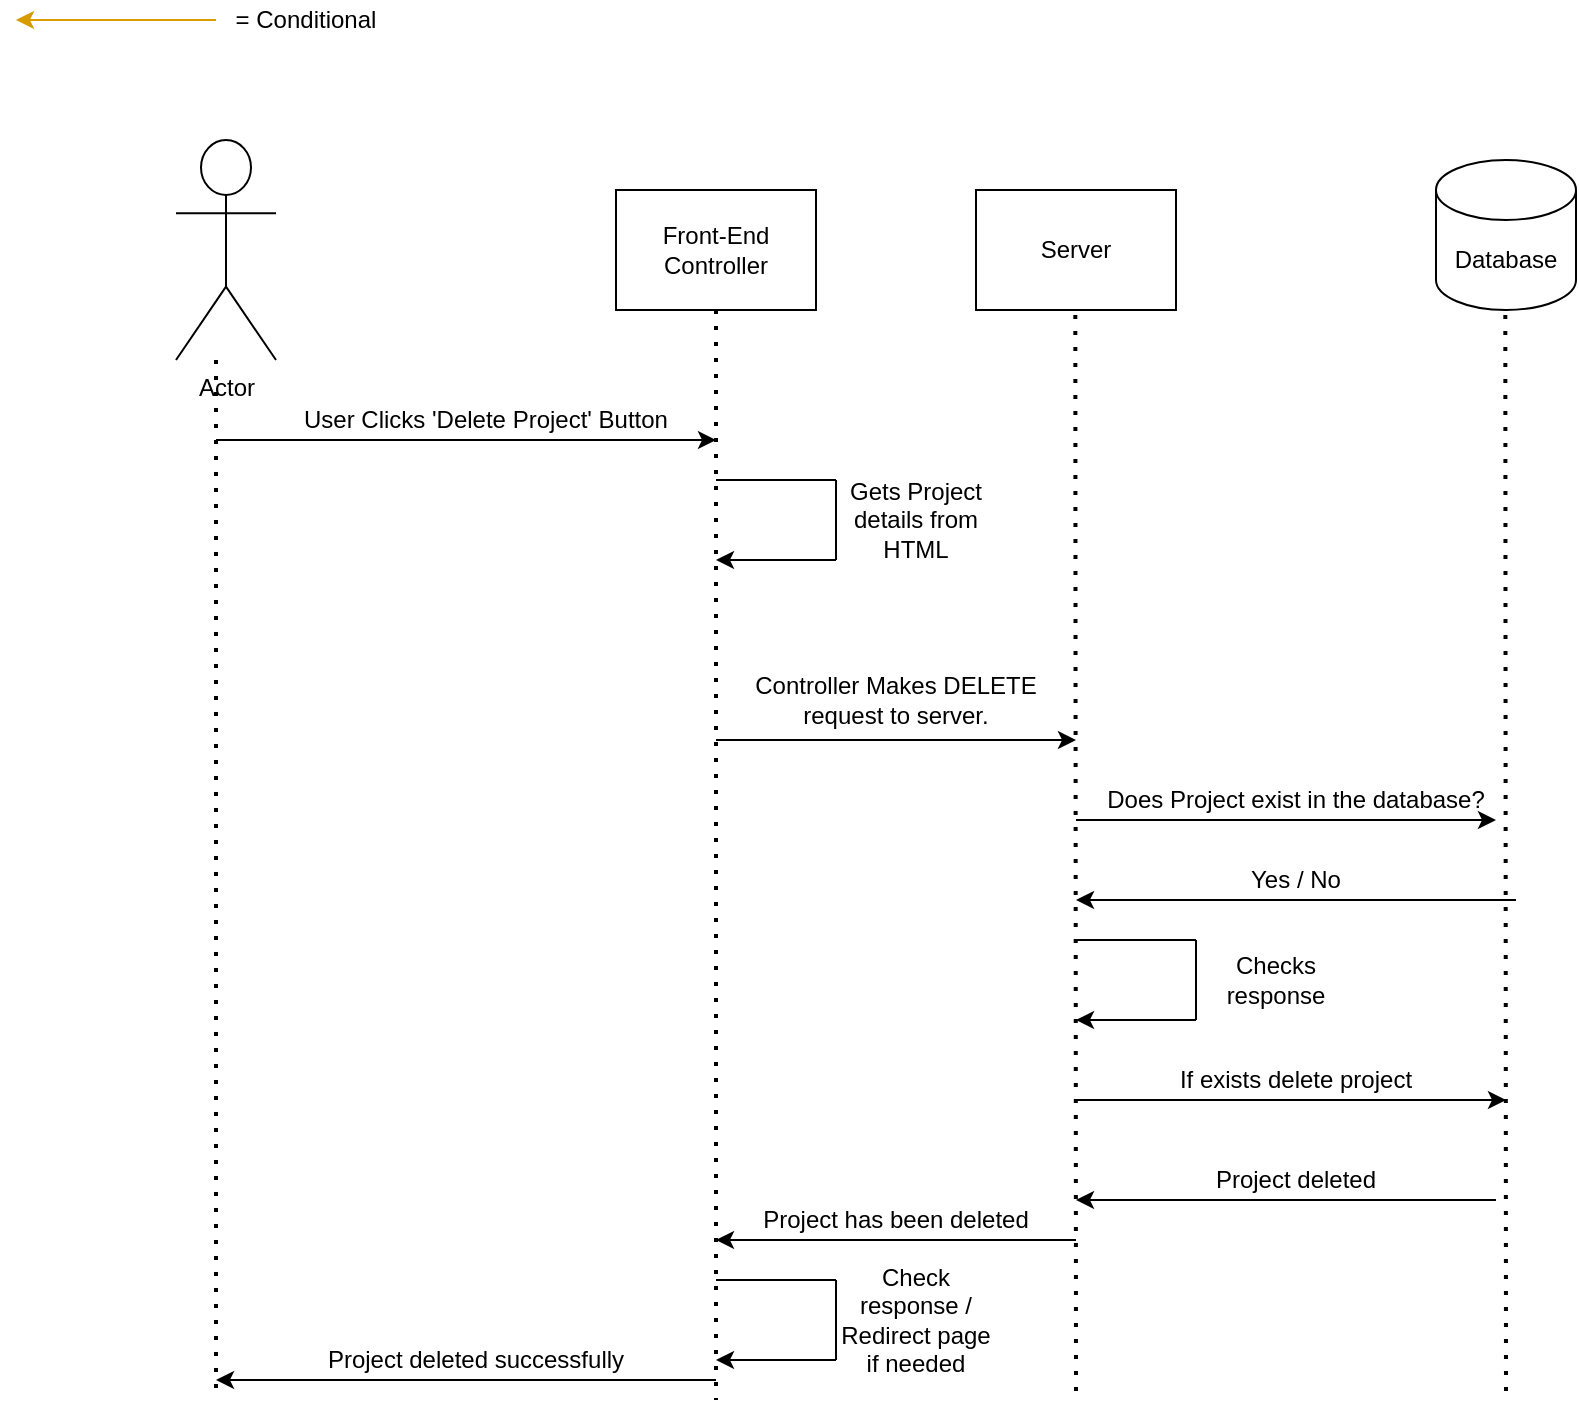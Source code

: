 <mxfile version="14.2.9" type="device"><diagram id="gLwwRTHM_sax4v1_5Uqf" name="Page-1"><mxGraphModel dx="1635" dy="906" grid="1" gridSize="10" guides="1" tooltips="1" connect="1" arrows="1" fold="1" page="1" pageScale="1" pageWidth="850" pageHeight="1100" math="0" shadow="0"><root><mxCell id="0"/><mxCell id="1" parent="0"/><mxCell id="o1XTGOo5_ii0ce84xoPS-1" value="Actor" style="shape=umlActor;verticalLabelPosition=bottom;verticalAlign=top;html=1;outlineConnect=0;" parent="1" vertex="1"><mxGeometry x="120" y="90" width="50" height="110" as="geometry"/></mxCell><mxCell id="o1XTGOo5_ii0ce84xoPS-9" value="Front-End Controller" style="rounded=0;whiteSpace=wrap;html=1;" parent="1" vertex="1"><mxGeometry x="340" y="115" width="100" height="60" as="geometry"/></mxCell><mxCell id="o1XTGOo5_ii0ce84xoPS-10" value="" style="endArrow=none;dashed=1;html=1;dashPattern=1 3;strokeWidth=2;" parent="1" edge="1"><mxGeometry width="50" height="50" relative="1" as="geometry"><mxPoint x="140" y="200" as="sourcePoint"/><mxPoint x="140" y="720" as="targetPoint"/></mxGeometry></mxCell><mxCell id="o1XTGOo5_ii0ce84xoPS-12" value="" style="endArrow=classic;html=1;" parent="1" edge="1"><mxGeometry width="50" height="50" relative="1" as="geometry"><mxPoint x="140" y="240" as="sourcePoint"/><mxPoint x="390" y="240" as="targetPoint"/></mxGeometry></mxCell><mxCell id="o1XTGOo5_ii0ce84xoPS-13" value="" style="endArrow=none;dashed=1;html=1;dashPattern=1 3;strokeWidth=2;exitX=0.5;exitY=1;exitDx=0;exitDy=0;" parent="1" source="o1XTGOo5_ii0ce84xoPS-9" edge="1"><mxGeometry width="50" height="50" relative="1" as="geometry"><mxPoint x="460" y="200" as="sourcePoint"/><mxPoint x="390" y="720" as="targetPoint"/></mxGeometry></mxCell><mxCell id="o1XTGOo5_ii0ce84xoPS-14" value="User Clicks 'Delete Project' Button" style="text;html=1;strokeColor=none;fillColor=none;align=center;verticalAlign=middle;whiteSpace=wrap;rounded=0;" parent="1" vertex="1"><mxGeometry x="175" y="220" width="200" height="20" as="geometry"/></mxCell><mxCell id="o1XTGOo5_ii0ce84xoPS-20" value="Server" style="rounded=0;whiteSpace=wrap;html=1;" parent="1" vertex="1"><mxGeometry x="520" y="115" width="100" height="60" as="geometry"/></mxCell><mxCell id="o1XTGOo5_ii0ce84xoPS-31" value="" style="endArrow=classic;html=1;" parent="1" edge="1"><mxGeometry width="50" height="50" relative="1" as="geometry"><mxPoint x="390" y="390" as="sourcePoint"/><mxPoint x="570" y="390" as="targetPoint"/></mxGeometry></mxCell><mxCell id="o1XTGOo5_ii0ce84xoPS-32" value="" style="endArrow=none;dashed=1;html=1;dashPattern=1 3;strokeWidth=2;exitX=0.5;exitY=1;exitDx=0;exitDy=0;" parent="1" edge="1"><mxGeometry width="50" height="50" relative="1" as="geometry"><mxPoint x="569.66" y="177.5" as="sourcePoint"/><mxPoint x="570" y="720" as="targetPoint"/></mxGeometry></mxCell><mxCell id="o1XTGOo5_ii0ce84xoPS-33" value="Controller Makes DELETE request to server." style="text;html=1;strokeColor=none;fillColor=none;align=center;verticalAlign=middle;whiteSpace=wrap;rounded=0;" parent="1" vertex="1"><mxGeometry x="390" y="350" width="180" height="40" as="geometry"/></mxCell><mxCell id="o1XTGOo5_ii0ce84xoPS-35" value="Database" style="shape=cylinder3;whiteSpace=wrap;html=1;boundedLbl=1;backgroundOutline=1;size=15;" parent="1" vertex="1"><mxGeometry x="750" y="100" width="70" height="75" as="geometry"/></mxCell><mxCell id="o1XTGOo5_ii0ce84xoPS-37" value="" style="endArrow=none;dashed=1;html=1;dashPattern=1 3;strokeWidth=2;exitX=0.5;exitY=1;exitDx=0;exitDy=0;" parent="1" edge="1"><mxGeometry width="50" height="50" relative="1" as="geometry"><mxPoint x="784.66" y="177.5" as="sourcePoint"/><mxPoint x="785" y="720" as="targetPoint"/></mxGeometry></mxCell><mxCell id="o1XTGOo5_ii0ce84xoPS-48" style="edgeStyle=orthogonalEdgeStyle;rounded=0;orthogonalLoop=1;jettySize=auto;html=1;fillColor=#ffe6cc;strokeColor=#d79b00;" parent="1" source="o1XTGOo5_ii0ce84xoPS-46" edge="1"><mxGeometry relative="1" as="geometry"><mxPoint x="40" y="30" as="targetPoint"/></mxGeometry></mxCell><mxCell id="o1XTGOo5_ii0ce84xoPS-46" value="= Conditional" style="text;html=1;strokeColor=none;fillColor=none;align=center;verticalAlign=middle;whiteSpace=wrap;rounded=0;" parent="1" vertex="1"><mxGeometry x="140" y="20" width="90" height="20" as="geometry"/></mxCell><mxCell id="o1XTGOo5_ii0ce84xoPS-59" value="" style="endArrow=none;html=1;" parent="1" edge="1"><mxGeometry width="50" height="50" relative="1" as="geometry"><mxPoint x="450" y="660" as="sourcePoint"/><mxPoint x="390" y="660" as="targetPoint"/></mxGeometry></mxCell><mxCell id="o1XTGOo5_ii0ce84xoPS-60" value="" style="endArrow=none;html=1;" parent="1" edge="1"><mxGeometry width="50" height="50" relative="1" as="geometry"><mxPoint x="450" y="660" as="sourcePoint"/><mxPoint x="450" y="700" as="targetPoint"/></mxGeometry></mxCell><mxCell id="o1XTGOo5_ii0ce84xoPS-61" value="" style="endArrow=classic;html=1;" parent="1" edge="1"><mxGeometry width="50" height="50" relative="1" as="geometry"><mxPoint x="450" y="700" as="sourcePoint"/><mxPoint x="390" y="700" as="targetPoint"/></mxGeometry></mxCell><mxCell id="o1XTGOo5_ii0ce84xoPS-62" value="Check response / Redirect page if needed" style="text;html=1;strokeColor=none;fillColor=none;align=center;verticalAlign=middle;whiteSpace=wrap;rounded=0;" parent="1" vertex="1"><mxGeometry x="450" y="670" width="80" height="20" as="geometry"/></mxCell><mxCell id="o1XTGOo5_ii0ce84xoPS-65" value="" style="endArrow=classic;html=1;" parent="1" edge="1"><mxGeometry width="50" height="50" relative="1" as="geometry"><mxPoint x="390" y="710" as="sourcePoint"/><mxPoint x="140" y="710" as="targetPoint"/></mxGeometry></mxCell><mxCell id="o1XTGOo5_ii0ce84xoPS-66" value="Project deleted successfully" style="text;html=1;strokeColor=none;fillColor=none;align=center;verticalAlign=middle;whiteSpace=wrap;rounded=0;" parent="1" vertex="1"><mxGeometry x="160" y="690" width="220" height="20" as="geometry"/></mxCell><mxCell id="o1XTGOo5_ii0ce84xoPS-80" value="" style="endArrow=none;html=1;" parent="1" edge="1"><mxGeometry width="50" height="50" relative="1" as="geometry"><mxPoint x="450" y="260.0" as="sourcePoint"/><mxPoint x="390" y="260.0" as="targetPoint"/></mxGeometry></mxCell><mxCell id="o1XTGOo5_ii0ce84xoPS-81" value="" style="endArrow=none;html=1;" parent="1" edge="1"><mxGeometry width="50" height="50" relative="1" as="geometry"><mxPoint x="450" y="260.0" as="sourcePoint"/><mxPoint x="450" y="300.0" as="targetPoint"/></mxGeometry></mxCell><mxCell id="o1XTGOo5_ii0ce84xoPS-82" value="" style="endArrow=classic;html=1;" parent="1" edge="1"><mxGeometry width="50" height="50" relative="1" as="geometry"><mxPoint x="450" y="300.0" as="sourcePoint"/><mxPoint x="390" y="300.0" as="targetPoint"/></mxGeometry></mxCell><mxCell id="o1XTGOo5_ii0ce84xoPS-83" value="Gets Project details from HTML" style="text;html=1;strokeColor=none;fillColor=none;align=center;verticalAlign=middle;whiteSpace=wrap;rounded=0;" parent="1" vertex="1"><mxGeometry x="450" y="270.0" width="80" height="20" as="geometry"/></mxCell><mxCell id="o1XTGOo5_ii0ce84xoPS-88" value="" style="endArrow=classic;html=1;" parent="1" edge="1"><mxGeometry width="50" height="50" relative="1" as="geometry"><mxPoint x="570" y="430" as="sourcePoint"/><mxPoint x="780" y="430" as="targetPoint"/></mxGeometry></mxCell><mxCell id="o1XTGOo5_ii0ce84xoPS-89" value="Does Project exist in the database?" style="text;html=1;strokeColor=none;fillColor=none;align=center;verticalAlign=middle;whiteSpace=wrap;rounded=0;" parent="1" vertex="1"><mxGeometry x="580" y="410" width="200" height="20" as="geometry"/></mxCell><mxCell id="o1XTGOo5_ii0ce84xoPS-90" value="" style="endArrow=classic;html=1;" parent="1" edge="1"><mxGeometry width="50" height="50" relative="1" as="geometry"><mxPoint x="790" y="470" as="sourcePoint"/><mxPoint x="570" y="470" as="targetPoint"/></mxGeometry></mxCell><mxCell id="o1XTGOo5_ii0ce84xoPS-91" value="Yes / No" style="text;html=1;strokeColor=none;fillColor=none;align=center;verticalAlign=middle;whiteSpace=wrap;rounded=0;" parent="1" vertex="1"><mxGeometry x="650" y="450" width="60" height="20" as="geometry"/></mxCell><mxCell id="o1XTGOo5_ii0ce84xoPS-92" value="" style="endArrow=classic;html=1;" parent="1" edge="1"><mxGeometry width="50" height="50" relative="1" as="geometry"><mxPoint x="570" y="570" as="sourcePoint"/><mxPoint x="785" y="570" as="targetPoint"/></mxGeometry></mxCell><mxCell id="o1XTGOo5_ii0ce84xoPS-93" value="If exists delete project" style="text;html=1;strokeColor=none;fillColor=none;align=center;verticalAlign=middle;whiteSpace=wrap;rounded=0;" parent="1" vertex="1"><mxGeometry x="590" y="550" width="180" height="20" as="geometry"/></mxCell><mxCell id="o1XTGOo5_ii0ce84xoPS-97" value="" style="endArrow=classic;html=1;" parent="1" edge="1"><mxGeometry width="50" height="50" relative="1" as="geometry"><mxPoint x="780" y="620" as="sourcePoint"/><mxPoint x="570" y="620" as="targetPoint"/></mxGeometry></mxCell><mxCell id="o1XTGOo5_ii0ce84xoPS-98" value="Project deleted" style="text;html=1;strokeColor=none;fillColor=none;align=center;verticalAlign=middle;whiteSpace=wrap;rounded=0;" parent="1" vertex="1"><mxGeometry x="610" y="600" width="140" height="20" as="geometry"/></mxCell><mxCell id="o1XTGOo5_ii0ce84xoPS-103" value="" style="endArrow=none;html=1;" parent="1" edge="1"><mxGeometry width="50" height="50" relative="1" as="geometry"><mxPoint x="630" y="490" as="sourcePoint"/><mxPoint x="570" y="490" as="targetPoint"/></mxGeometry></mxCell><mxCell id="o1XTGOo5_ii0ce84xoPS-104" value="" style="endArrow=none;html=1;" parent="1" edge="1"><mxGeometry width="50" height="50" relative="1" as="geometry"><mxPoint x="630" y="490" as="sourcePoint"/><mxPoint x="630" y="530" as="targetPoint"/></mxGeometry></mxCell><mxCell id="o1XTGOo5_ii0ce84xoPS-105" value="" style="endArrow=classic;html=1;" parent="1" edge="1"><mxGeometry width="50" height="50" relative="1" as="geometry"><mxPoint x="630" y="530" as="sourcePoint"/><mxPoint x="570" y="530" as="targetPoint"/></mxGeometry></mxCell><mxCell id="o1XTGOo5_ii0ce84xoPS-106" value="Checks response" style="text;html=1;strokeColor=none;fillColor=none;align=center;verticalAlign=middle;whiteSpace=wrap;rounded=0;" parent="1" vertex="1"><mxGeometry x="630" y="500.0" width="80" height="20" as="geometry"/></mxCell><mxCell id="o1XTGOo5_ii0ce84xoPS-112" value="" style="endArrow=classic;html=1;" parent="1" edge="1"><mxGeometry width="50" height="50" relative="1" as="geometry"><mxPoint x="570" y="640" as="sourcePoint"/><mxPoint x="390" y="640" as="targetPoint"/></mxGeometry></mxCell><mxCell id="o1XTGOo5_ii0ce84xoPS-113" value="Project has been deleted" style="text;html=1;strokeColor=none;fillColor=none;align=center;verticalAlign=middle;whiteSpace=wrap;rounded=0;" parent="1" vertex="1"><mxGeometry x="410" y="620" width="140" height="20" as="geometry"/></mxCell></root></mxGraphModel></diagram></mxfile>